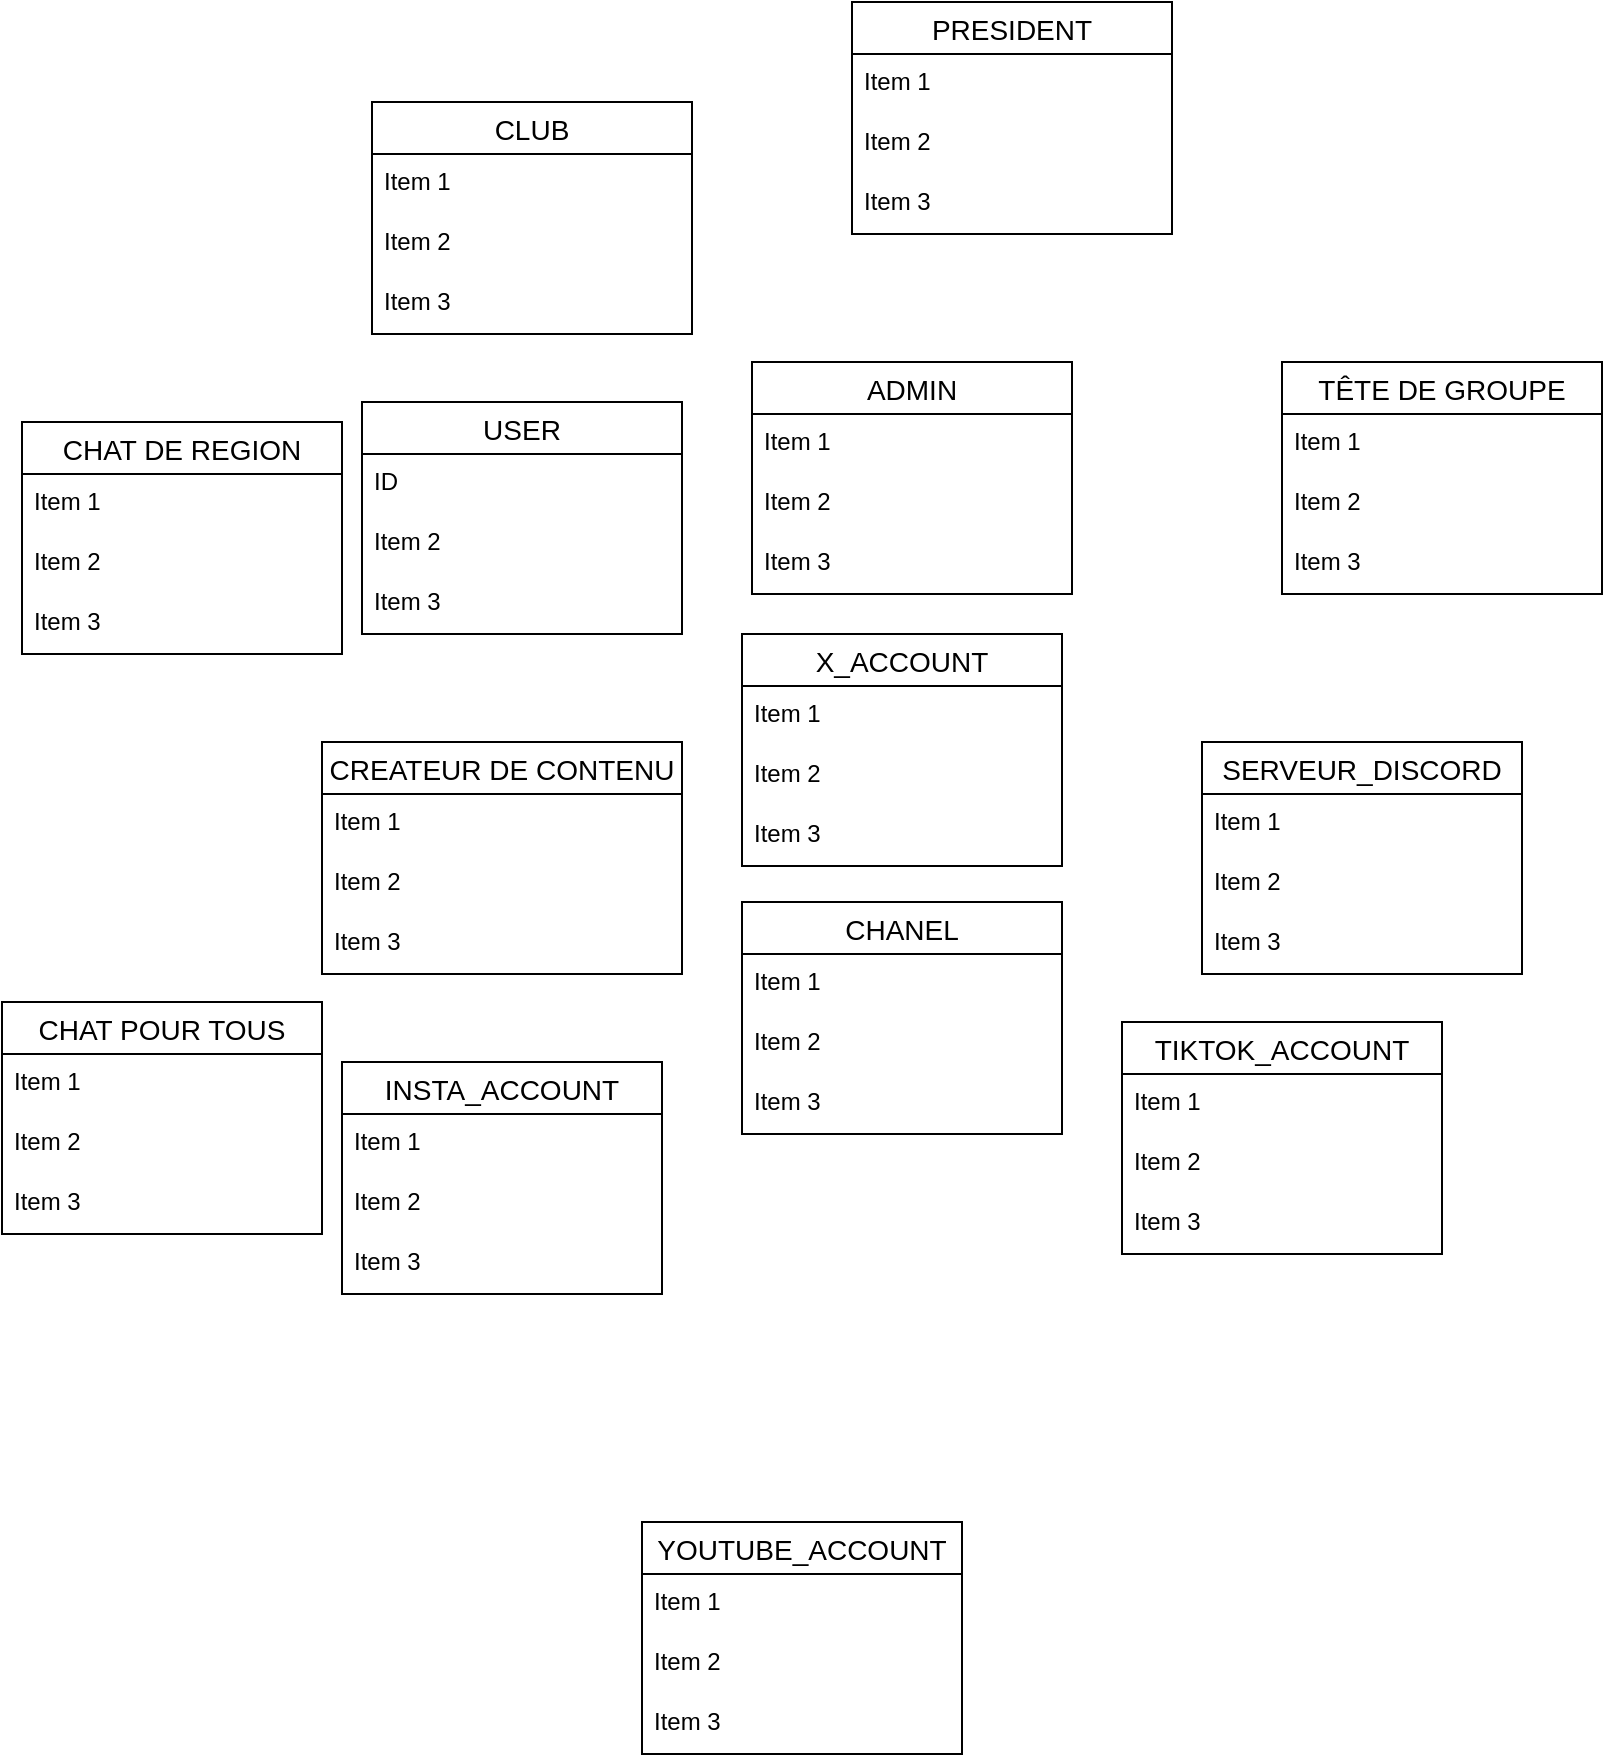 <mxfile version="22.1.22" type="github">
  <diagram id="R2lEEEUBdFMjLlhIrx00" name="Page-1">
    <mxGraphModel dx="2273" dy="568" grid="1" gridSize="10" guides="1" tooltips="1" connect="1" arrows="1" fold="1" page="1" pageScale="1" pageWidth="1100" pageHeight="850" math="0" shadow="0" extFonts="Permanent Marker^https://fonts.googleapis.com/css?family=Permanent+Marker">
      <root>
        <mxCell id="0" />
        <mxCell id="1" parent="0" />
        <mxCell id="HeWy5Qx5XKk33YRSL13C-1" value="INSTA_ACCOUNT" style="swimlane;fontStyle=0;childLayout=stackLayout;horizontal=1;startSize=26;horizontalStack=0;resizeParent=1;resizeParentMax=0;resizeLast=0;collapsible=1;marginBottom=0;align=center;fontSize=14;" vertex="1" parent="1">
          <mxGeometry x="-205" y="880" width="160" height="116" as="geometry" />
        </mxCell>
        <mxCell id="HeWy5Qx5XKk33YRSL13C-2" value="Item 1" style="text;strokeColor=none;fillColor=none;spacingLeft=4;spacingRight=4;overflow=hidden;rotatable=0;points=[[0,0.5],[1,0.5]];portConstraint=eastwest;fontSize=12;whiteSpace=wrap;html=1;" vertex="1" parent="HeWy5Qx5XKk33YRSL13C-1">
          <mxGeometry y="26" width="160" height="30" as="geometry" />
        </mxCell>
        <mxCell id="HeWy5Qx5XKk33YRSL13C-3" value="Item 2" style="text;strokeColor=none;fillColor=none;spacingLeft=4;spacingRight=4;overflow=hidden;rotatable=0;points=[[0,0.5],[1,0.5]];portConstraint=eastwest;fontSize=12;whiteSpace=wrap;html=1;" vertex="1" parent="HeWy5Qx5XKk33YRSL13C-1">
          <mxGeometry y="56" width="160" height="30" as="geometry" />
        </mxCell>
        <mxCell id="HeWy5Qx5XKk33YRSL13C-4" value="Item 3" style="text;strokeColor=none;fillColor=none;spacingLeft=4;spacingRight=4;overflow=hidden;rotatable=0;points=[[0,0.5],[1,0.5]];portConstraint=eastwest;fontSize=12;whiteSpace=wrap;html=1;" vertex="1" parent="HeWy5Qx5XKk33YRSL13C-1">
          <mxGeometry y="86" width="160" height="30" as="geometry" />
        </mxCell>
        <mxCell id="HeWy5Qx5XKk33YRSL13C-5" value="TIKTOK_ACCOUNT" style="swimlane;fontStyle=0;childLayout=stackLayout;horizontal=1;startSize=26;horizontalStack=0;resizeParent=1;resizeParentMax=0;resizeLast=0;collapsible=1;marginBottom=0;align=center;fontSize=14;" vertex="1" parent="1">
          <mxGeometry x="185" y="860" width="160" height="116" as="geometry" />
        </mxCell>
        <mxCell id="HeWy5Qx5XKk33YRSL13C-6" value="Item 1" style="text;strokeColor=none;fillColor=none;spacingLeft=4;spacingRight=4;overflow=hidden;rotatable=0;points=[[0,0.5],[1,0.5]];portConstraint=eastwest;fontSize=12;whiteSpace=wrap;html=1;" vertex="1" parent="HeWy5Qx5XKk33YRSL13C-5">
          <mxGeometry y="26" width="160" height="30" as="geometry" />
        </mxCell>
        <mxCell id="HeWy5Qx5XKk33YRSL13C-7" value="Item 2" style="text;strokeColor=none;fillColor=none;spacingLeft=4;spacingRight=4;overflow=hidden;rotatable=0;points=[[0,0.5],[1,0.5]];portConstraint=eastwest;fontSize=12;whiteSpace=wrap;html=1;" vertex="1" parent="HeWy5Qx5XKk33YRSL13C-5">
          <mxGeometry y="56" width="160" height="30" as="geometry" />
        </mxCell>
        <mxCell id="HeWy5Qx5XKk33YRSL13C-8" value="Item 3" style="text;strokeColor=none;fillColor=none;spacingLeft=4;spacingRight=4;overflow=hidden;rotatable=0;points=[[0,0.5],[1,0.5]];portConstraint=eastwest;fontSize=12;whiteSpace=wrap;html=1;" vertex="1" parent="HeWy5Qx5XKk33YRSL13C-5">
          <mxGeometry y="86" width="160" height="30" as="geometry" />
        </mxCell>
        <mxCell id="HeWy5Qx5XKk33YRSL13C-9" value="CHAT POUR TOUS" style="swimlane;fontStyle=0;childLayout=stackLayout;horizontal=1;startSize=26;horizontalStack=0;resizeParent=1;resizeParentMax=0;resizeLast=0;collapsible=1;marginBottom=0;align=center;fontSize=14;" vertex="1" parent="1">
          <mxGeometry x="-375" y="850" width="160" height="116" as="geometry" />
        </mxCell>
        <mxCell id="HeWy5Qx5XKk33YRSL13C-10" value="Item 1" style="text;strokeColor=none;fillColor=none;spacingLeft=4;spacingRight=4;overflow=hidden;rotatable=0;points=[[0,0.5],[1,0.5]];portConstraint=eastwest;fontSize=12;whiteSpace=wrap;html=1;" vertex="1" parent="HeWy5Qx5XKk33YRSL13C-9">
          <mxGeometry y="26" width="160" height="30" as="geometry" />
        </mxCell>
        <mxCell id="HeWy5Qx5XKk33YRSL13C-11" value="Item 2" style="text;strokeColor=none;fillColor=none;spacingLeft=4;spacingRight=4;overflow=hidden;rotatable=0;points=[[0,0.5],[1,0.5]];portConstraint=eastwest;fontSize=12;whiteSpace=wrap;html=1;" vertex="1" parent="HeWy5Qx5XKk33YRSL13C-9">
          <mxGeometry y="56" width="160" height="30" as="geometry" />
        </mxCell>
        <mxCell id="HeWy5Qx5XKk33YRSL13C-12" value="Item 3" style="text;strokeColor=none;fillColor=none;spacingLeft=4;spacingRight=4;overflow=hidden;rotatable=0;points=[[0,0.5],[1,0.5]];portConstraint=eastwest;fontSize=12;whiteSpace=wrap;html=1;" vertex="1" parent="HeWy5Qx5XKk33YRSL13C-9">
          <mxGeometry y="86" width="160" height="30" as="geometry" />
        </mxCell>
        <mxCell id="HeWy5Qx5XKk33YRSL13C-13" value="CHAT DE REGION" style="swimlane;fontStyle=0;childLayout=stackLayout;horizontal=1;startSize=26;horizontalStack=0;resizeParent=1;resizeParentMax=0;resizeLast=0;collapsible=1;marginBottom=0;align=center;fontSize=14;" vertex="1" parent="1">
          <mxGeometry x="-365" y="560" width="160" height="116" as="geometry" />
        </mxCell>
        <mxCell id="HeWy5Qx5XKk33YRSL13C-14" value="Item 1" style="text;strokeColor=none;fillColor=none;spacingLeft=4;spacingRight=4;overflow=hidden;rotatable=0;points=[[0,0.5],[1,0.5]];portConstraint=eastwest;fontSize=12;whiteSpace=wrap;html=1;" vertex="1" parent="HeWy5Qx5XKk33YRSL13C-13">
          <mxGeometry y="26" width="160" height="30" as="geometry" />
        </mxCell>
        <mxCell id="HeWy5Qx5XKk33YRSL13C-15" value="Item 2" style="text;strokeColor=none;fillColor=none;spacingLeft=4;spacingRight=4;overflow=hidden;rotatable=0;points=[[0,0.5],[1,0.5]];portConstraint=eastwest;fontSize=12;whiteSpace=wrap;html=1;" vertex="1" parent="HeWy5Qx5XKk33YRSL13C-13">
          <mxGeometry y="56" width="160" height="30" as="geometry" />
        </mxCell>
        <mxCell id="HeWy5Qx5XKk33YRSL13C-16" value="Item 3" style="text;strokeColor=none;fillColor=none;spacingLeft=4;spacingRight=4;overflow=hidden;rotatable=0;points=[[0,0.5],[1,0.5]];portConstraint=eastwest;fontSize=12;whiteSpace=wrap;html=1;" vertex="1" parent="HeWy5Qx5XKk33YRSL13C-13">
          <mxGeometry y="86" width="160" height="30" as="geometry" />
        </mxCell>
        <mxCell id="HeWy5Qx5XKk33YRSL13C-17" value="CHANEL" style="swimlane;fontStyle=0;childLayout=stackLayout;horizontal=1;startSize=26;horizontalStack=0;resizeParent=1;resizeParentMax=0;resizeLast=0;collapsible=1;marginBottom=0;align=center;fontSize=14;" vertex="1" parent="1">
          <mxGeometry x="-5" y="800" width="160" height="116" as="geometry" />
        </mxCell>
        <mxCell id="HeWy5Qx5XKk33YRSL13C-18" value="Item 1" style="text;strokeColor=none;fillColor=none;spacingLeft=4;spacingRight=4;overflow=hidden;rotatable=0;points=[[0,0.5],[1,0.5]];portConstraint=eastwest;fontSize=12;whiteSpace=wrap;html=1;" vertex="1" parent="HeWy5Qx5XKk33YRSL13C-17">
          <mxGeometry y="26" width="160" height="30" as="geometry" />
        </mxCell>
        <mxCell id="HeWy5Qx5XKk33YRSL13C-19" value="Item 2" style="text;strokeColor=none;fillColor=none;spacingLeft=4;spacingRight=4;overflow=hidden;rotatable=0;points=[[0,0.5],[1,0.5]];portConstraint=eastwest;fontSize=12;whiteSpace=wrap;html=1;" vertex="1" parent="HeWy5Qx5XKk33YRSL13C-17">
          <mxGeometry y="56" width="160" height="30" as="geometry" />
        </mxCell>
        <mxCell id="HeWy5Qx5XKk33YRSL13C-20" value="Item 3" style="text;strokeColor=none;fillColor=none;spacingLeft=4;spacingRight=4;overflow=hidden;rotatable=0;points=[[0,0.5],[1,0.5]];portConstraint=eastwest;fontSize=12;whiteSpace=wrap;html=1;" vertex="1" parent="HeWy5Qx5XKk33YRSL13C-17">
          <mxGeometry y="86" width="160" height="30" as="geometry" />
        </mxCell>
        <mxCell id="HeWy5Qx5XKk33YRSL13C-21" value="SERVEUR_DISCORD" style="swimlane;fontStyle=0;childLayout=stackLayout;horizontal=1;startSize=26;horizontalStack=0;resizeParent=1;resizeParentMax=0;resizeLast=0;collapsible=1;marginBottom=0;align=center;fontSize=14;" vertex="1" parent="1">
          <mxGeometry x="225" y="720" width="160" height="116" as="geometry" />
        </mxCell>
        <mxCell id="HeWy5Qx5XKk33YRSL13C-22" value="Item 1" style="text;strokeColor=none;fillColor=none;spacingLeft=4;spacingRight=4;overflow=hidden;rotatable=0;points=[[0,0.5],[1,0.5]];portConstraint=eastwest;fontSize=12;whiteSpace=wrap;html=1;" vertex="1" parent="HeWy5Qx5XKk33YRSL13C-21">
          <mxGeometry y="26" width="160" height="30" as="geometry" />
        </mxCell>
        <mxCell id="HeWy5Qx5XKk33YRSL13C-23" value="Item 2" style="text;strokeColor=none;fillColor=none;spacingLeft=4;spacingRight=4;overflow=hidden;rotatable=0;points=[[0,0.5],[1,0.5]];portConstraint=eastwest;fontSize=12;whiteSpace=wrap;html=1;" vertex="1" parent="HeWy5Qx5XKk33YRSL13C-21">
          <mxGeometry y="56" width="160" height="30" as="geometry" />
        </mxCell>
        <mxCell id="HeWy5Qx5XKk33YRSL13C-24" value="Item 3" style="text;strokeColor=none;fillColor=none;spacingLeft=4;spacingRight=4;overflow=hidden;rotatable=0;points=[[0,0.5],[1,0.5]];portConstraint=eastwest;fontSize=12;whiteSpace=wrap;html=1;" vertex="1" parent="HeWy5Qx5XKk33YRSL13C-21">
          <mxGeometry y="86" width="160" height="30" as="geometry" />
        </mxCell>
        <mxCell id="HeWy5Qx5XKk33YRSL13C-25" value="CREATEUR DE CONTENU" style="swimlane;fontStyle=0;childLayout=stackLayout;horizontal=1;startSize=26;horizontalStack=0;resizeParent=1;resizeParentMax=0;resizeLast=0;collapsible=1;marginBottom=0;align=center;fontSize=14;" vertex="1" parent="1">
          <mxGeometry x="-215" y="720" width="180" height="116" as="geometry" />
        </mxCell>
        <mxCell id="HeWy5Qx5XKk33YRSL13C-26" value="Item 1" style="text;strokeColor=none;fillColor=none;spacingLeft=4;spacingRight=4;overflow=hidden;rotatable=0;points=[[0,0.5],[1,0.5]];portConstraint=eastwest;fontSize=12;whiteSpace=wrap;html=1;" vertex="1" parent="HeWy5Qx5XKk33YRSL13C-25">
          <mxGeometry y="26" width="180" height="30" as="geometry" />
        </mxCell>
        <mxCell id="HeWy5Qx5XKk33YRSL13C-27" value="Item 2" style="text;strokeColor=none;fillColor=none;spacingLeft=4;spacingRight=4;overflow=hidden;rotatable=0;points=[[0,0.5],[1,0.5]];portConstraint=eastwest;fontSize=12;whiteSpace=wrap;html=1;" vertex="1" parent="HeWy5Qx5XKk33YRSL13C-25">
          <mxGeometry y="56" width="180" height="30" as="geometry" />
        </mxCell>
        <mxCell id="HeWy5Qx5XKk33YRSL13C-28" value="Item 3" style="text;strokeColor=none;fillColor=none;spacingLeft=4;spacingRight=4;overflow=hidden;rotatable=0;points=[[0,0.5],[1,0.5]];portConstraint=eastwest;fontSize=12;whiteSpace=wrap;html=1;" vertex="1" parent="HeWy5Qx5XKk33YRSL13C-25">
          <mxGeometry y="86" width="180" height="30" as="geometry" />
        </mxCell>
        <mxCell id="HeWy5Qx5XKk33YRSL13C-29" value="TÊTE DE GROUPE" style="swimlane;fontStyle=0;childLayout=stackLayout;horizontal=1;startSize=26;horizontalStack=0;resizeParent=1;resizeParentMax=0;resizeLast=0;collapsible=1;marginBottom=0;align=center;fontSize=14;" vertex="1" parent="1">
          <mxGeometry x="265" y="530" width="160" height="116" as="geometry" />
        </mxCell>
        <mxCell id="HeWy5Qx5XKk33YRSL13C-30" value="Item 1" style="text;strokeColor=none;fillColor=none;spacingLeft=4;spacingRight=4;overflow=hidden;rotatable=0;points=[[0,0.5],[1,0.5]];portConstraint=eastwest;fontSize=12;whiteSpace=wrap;html=1;" vertex="1" parent="HeWy5Qx5XKk33YRSL13C-29">
          <mxGeometry y="26" width="160" height="30" as="geometry" />
        </mxCell>
        <mxCell id="HeWy5Qx5XKk33YRSL13C-31" value="Item 2" style="text;strokeColor=none;fillColor=none;spacingLeft=4;spacingRight=4;overflow=hidden;rotatable=0;points=[[0,0.5],[1,0.5]];portConstraint=eastwest;fontSize=12;whiteSpace=wrap;html=1;" vertex="1" parent="HeWy5Qx5XKk33YRSL13C-29">
          <mxGeometry y="56" width="160" height="30" as="geometry" />
        </mxCell>
        <mxCell id="HeWy5Qx5XKk33YRSL13C-32" value="Item 3" style="text;strokeColor=none;fillColor=none;spacingLeft=4;spacingRight=4;overflow=hidden;rotatable=0;points=[[0,0.5],[1,0.5]];portConstraint=eastwest;fontSize=12;whiteSpace=wrap;html=1;" vertex="1" parent="HeWy5Qx5XKk33YRSL13C-29">
          <mxGeometry y="86" width="160" height="30" as="geometry" />
        </mxCell>
        <mxCell id="HeWy5Qx5XKk33YRSL13C-33" value="ADMIN" style="swimlane;fontStyle=0;childLayout=stackLayout;horizontal=1;startSize=26;horizontalStack=0;resizeParent=1;resizeParentMax=0;resizeLast=0;collapsible=1;marginBottom=0;align=center;fontSize=14;" vertex="1" parent="1">
          <mxGeometry y="530" width="160" height="116" as="geometry" />
        </mxCell>
        <mxCell id="HeWy5Qx5XKk33YRSL13C-34" value="Item 1" style="text;strokeColor=none;fillColor=none;spacingLeft=4;spacingRight=4;overflow=hidden;rotatable=0;points=[[0,0.5],[1,0.5]];portConstraint=eastwest;fontSize=12;whiteSpace=wrap;html=1;" vertex="1" parent="HeWy5Qx5XKk33YRSL13C-33">
          <mxGeometry y="26" width="160" height="30" as="geometry" />
        </mxCell>
        <mxCell id="HeWy5Qx5XKk33YRSL13C-35" value="Item 2" style="text;strokeColor=none;fillColor=none;spacingLeft=4;spacingRight=4;overflow=hidden;rotatable=0;points=[[0,0.5],[1,0.5]];portConstraint=eastwest;fontSize=12;whiteSpace=wrap;html=1;" vertex="1" parent="HeWy5Qx5XKk33YRSL13C-33">
          <mxGeometry y="56" width="160" height="30" as="geometry" />
        </mxCell>
        <mxCell id="HeWy5Qx5XKk33YRSL13C-36" value="Item 3" style="text;strokeColor=none;fillColor=none;spacingLeft=4;spacingRight=4;overflow=hidden;rotatable=0;points=[[0,0.5],[1,0.5]];portConstraint=eastwest;fontSize=12;whiteSpace=wrap;html=1;" vertex="1" parent="HeWy5Qx5XKk33YRSL13C-33">
          <mxGeometry y="86" width="160" height="30" as="geometry" />
        </mxCell>
        <mxCell id="HeWy5Qx5XKk33YRSL13C-37" value="USER" style="swimlane;fontStyle=0;childLayout=stackLayout;horizontal=1;startSize=26;horizontalStack=0;resizeParent=1;resizeParentMax=0;resizeLast=0;collapsible=1;marginBottom=0;align=center;fontSize=14;" vertex="1" parent="1">
          <mxGeometry x="-195" y="550" width="160" height="116" as="geometry" />
        </mxCell>
        <mxCell id="HeWy5Qx5XKk33YRSL13C-38" value="ID" style="text;strokeColor=none;fillColor=none;spacingLeft=4;spacingRight=4;overflow=hidden;rotatable=0;points=[[0,0.5],[1,0.5]];portConstraint=eastwest;fontSize=12;whiteSpace=wrap;html=1;" vertex="1" parent="HeWy5Qx5XKk33YRSL13C-37">
          <mxGeometry y="26" width="160" height="30" as="geometry" />
        </mxCell>
        <mxCell id="HeWy5Qx5XKk33YRSL13C-39" value="Item 2" style="text;strokeColor=none;fillColor=none;spacingLeft=4;spacingRight=4;overflow=hidden;rotatable=0;points=[[0,0.5],[1,0.5]];portConstraint=eastwest;fontSize=12;whiteSpace=wrap;html=1;" vertex="1" parent="HeWy5Qx5XKk33YRSL13C-37">
          <mxGeometry y="56" width="160" height="30" as="geometry" />
        </mxCell>
        <mxCell id="HeWy5Qx5XKk33YRSL13C-40" value="Item 3" style="text;strokeColor=none;fillColor=none;spacingLeft=4;spacingRight=4;overflow=hidden;rotatable=0;points=[[0,0.5],[1,0.5]];portConstraint=eastwest;fontSize=12;whiteSpace=wrap;html=1;" vertex="1" parent="HeWy5Qx5XKk33YRSL13C-37">
          <mxGeometry y="86" width="160" height="30" as="geometry" />
        </mxCell>
        <mxCell id="HeWy5Qx5XKk33YRSL13C-41" value="X_ACCOUNT" style="swimlane;fontStyle=0;childLayout=stackLayout;horizontal=1;startSize=26;horizontalStack=0;resizeParent=1;resizeParentMax=0;resizeLast=0;collapsible=1;marginBottom=0;align=center;fontSize=14;" vertex="1" parent="1">
          <mxGeometry x="-5" y="666" width="160" height="116" as="geometry" />
        </mxCell>
        <mxCell id="HeWy5Qx5XKk33YRSL13C-42" value="Item 1" style="text;strokeColor=none;fillColor=none;spacingLeft=4;spacingRight=4;overflow=hidden;rotatable=0;points=[[0,0.5],[1,0.5]];portConstraint=eastwest;fontSize=12;whiteSpace=wrap;html=1;" vertex="1" parent="HeWy5Qx5XKk33YRSL13C-41">
          <mxGeometry y="26" width="160" height="30" as="geometry" />
        </mxCell>
        <mxCell id="HeWy5Qx5XKk33YRSL13C-43" value="Item 2" style="text;strokeColor=none;fillColor=none;spacingLeft=4;spacingRight=4;overflow=hidden;rotatable=0;points=[[0,0.5],[1,0.5]];portConstraint=eastwest;fontSize=12;whiteSpace=wrap;html=1;" vertex="1" parent="HeWy5Qx5XKk33YRSL13C-41">
          <mxGeometry y="56" width="160" height="30" as="geometry" />
        </mxCell>
        <mxCell id="HeWy5Qx5XKk33YRSL13C-44" value="Item 3" style="text;strokeColor=none;fillColor=none;spacingLeft=4;spacingRight=4;overflow=hidden;rotatable=0;points=[[0,0.5],[1,0.5]];portConstraint=eastwest;fontSize=12;whiteSpace=wrap;html=1;" vertex="1" parent="HeWy5Qx5XKk33YRSL13C-41">
          <mxGeometry y="86" width="160" height="30" as="geometry" />
        </mxCell>
        <mxCell id="HeWy5Qx5XKk33YRSL13C-45" value="YOUTUBE_ACCOUNT" style="swimlane;fontStyle=0;childLayout=stackLayout;horizontal=1;startSize=26;horizontalStack=0;resizeParent=1;resizeParentMax=0;resizeLast=0;collapsible=1;marginBottom=0;align=center;fontSize=14;" vertex="1" parent="1">
          <mxGeometry x="-55" y="1110" width="160" height="116" as="geometry" />
        </mxCell>
        <mxCell id="HeWy5Qx5XKk33YRSL13C-46" value="Item 1" style="text;strokeColor=none;fillColor=none;spacingLeft=4;spacingRight=4;overflow=hidden;rotatable=0;points=[[0,0.5],[1,0.5]];portConstraint=eastwest;fontSize=12;whiteSpace=wrap;html=1;" vertex="1" parent="HeWy5Qx5XKk33YRSL13C-45">
          <mxGeometry y="26" width="160" height="30" as="geometry" />
        </mxCell>
        <mxCell id="HeWy5Qx5XKk33YRSL13C-47" value="Item 2" style="text;strokeColor=none;fillColor=none;spacingLeft=4;spacingRight=4;overflow=hidden;rotatable=0;points=[[0,0.5],[1,0.5]];portConstraint=eastwest;fontSize=12;whiteSpace=wrap;html=1;" vertex="1" parent="HeWy5Qx5XKk33YRSL13C-45">
          <mxGeometry y="56" width="160" height="30" as="geometry" />
        </mxCell>
        <mxCell id="HeWy5Qx5XKk33YRSL13C-48" value="Item 3" style="text;strokeColor=none;fillColor=none;spacingLeft=4;spacingRight=4;overflow=hidden;rotatable=0;points=[[0,0.5],[1,0.5]];portConstraint=eastwest;fontSize=12;whiteSpace=wrap;html=1;" vertex="1" parent="HeWy5Qx5XKk33YRSL13C-45">
          <mxGeometry y="86" width="160" height="30" as="geometry" />
        </mxCell>
        <mxCell id="HeWy5Qx5XKk33YRSL13C-49" value="CLUB" style="swimlane;fontStyle=0;childLayout=stackLayout;horizontal=1;startSize=26;horizontalStack=0;resizeParent=1;resizeParentMax=0;resizeLast=0;collapsible=1;marginBottom=0;align=center;fontSize=14;" vertex="1" parent="1">
          <mxGeometry x="-190" y="400" width="160" height="116" as="geometry" />
        </mxCell>
        <mxCell id="HeWy5Qx5XKk33YRSL13C-50" value="Item 1" style="text;strokeColor=none;fillColor=none;spacingLeft=4;spacingRight=4;overflow=hidden;rotatable=0;points=[[0,0.5],[1,0.5]];portConstraint=eastwest;fontSize=12;whiteSpace=wrap;html=1;" vertex="1" parent="HeWy5Qx5XKk33YRSL13C-49">
          <mxGeometry y="26" width="160" height="30" as="geometry" />
        </mxCell>
        <mxCell id="HeWy5Qx5XKk33YRSL13C-51" value="Item 2" style="text;strokeColor=none;fillColor=none;spacingLeft=4;spacingRight=4;overflow=hidden;rotatable=0;points=[[0,0.5],[1,0.5]];portConstraint=eastwest;fontSize=12;whiteSpace=wrap;html=1;" vertex="1" parent="HeWy5Qx5XKk33YRSL13C-49">
          <mxGeometry y="56" width="160" height="30" as="geometry" />
        </mxCell>
        <mxCell id="HeWy5Qx5XKk33YRSL13C-52" value="Item 3" style="text;strokeColor=none;fillColor=none;spacingLeft=4;spacingRight=4;overflow=hidden;rotatable=0;points=[[0,0.5],[1,0.5]];portConstraint=eastwest;fontSize=12;whiteSpace=wrap;html=1;" vertex="1" parent="HeWy5Qx5XKk33YRSL13C-49">
          <mxGeometry y="86" width="160" height="30" as="geometry" />
        </mxCell>
        <mxCell id="HeWy5Qx5XKk33YRSL13C-53" value="PRESIDENT" style="swimlane;fontStyle=0;childLayout=stackLayout;horizontal=1;startSize=26;horizontalStack=0;resizeParent=1;resizeParentMax=0;resizeLast=0;collapsible=1;marginBottom=0;align=center;fontSize=14;" vertex="1" parent="1">
          <mxGeometry x="50" y="350" width="160" height="116" as="geometry" />
        </mxCell>
        <mxCell id="HeWy5Qx5XKk33YRSL13C-54" value="Item 1" style="text;strokeColor=none;fillColor=none;spacingLeft=4;spacingRight=4;overflow=hidden;rotatable=0;points=[[0,0.5],[1,0.5]];portConstraint=eastwest;fontSize=12;whiteSpace=wrap;html=1;" vertex="1" parent="HeWy5Qx5XKk33YRSL13C-53">
          <mxGeometry y="26" width="160" height="30" as="geometry" />
        </mxCell>
        <mxCell id="HeWy5Qx5XKk33YRSL13C-55" value="Item 2" style="text;strokeColor=none;fillColor=none;spacingLeft=4;spacingRight=4;overflow=hidden;rotatable=0;points=[[0,0.5],[1,0.5]];portConstraint=eastwest;fontSize=12;whiteSpace=wrap;html=1;" vertex="1" parent="HeWy5Qx5XKk33YRSL13C-53">
          <mxGeometry y="56" width="160" height="30" as="geometry" />
        </mxCell>
        <mxCell id="HeWy5Qx5XKk33YRSL13C-56" value="Item 3" style="text;strokeColor=none;fillColor=none;spacingLeft=4;spacingRight=4;overflow=hidden;rotatable=0;points=[[0,0.5],[1,0.5]];portConstraint=eastwest;fontSize=12;whiteSpace=wrap;html=1;" vertex="1" parent="HeWy5Qx5XKk33YRSL13C-53">
          <mxGeometry y="86" width="160" height="30" as="geometry" />
        </mxCell>
      </root>
    </mxGraphModel>
  </diagram>
</mxfile>
